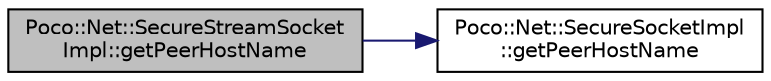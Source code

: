 digraph "Poco::Net::SecureStreamSocketImpl::getPeerHostName"
{
 // LATEX_PDF_SIZE
  edge [fontname="Helvetica",fontsize="10",labelfontname="Helvetica",labelfontsize="10"];
  node [fontname="Helvetica",fontsize="10",shape=record];
  rankdir="LR";
  Node1 [label="Poco::Net::SecureStreamSocket\lImpl::getPeerHostName",height=0.2,width=0.4,color="black", fillcolor="grey75", style="filled", fontcolor="black",tooltip="Sets the peer host name for certificate validation purposes."];
  Node1 -> Node2 [color="midnightblue",fontsize="10",style="solid"];
  Node2 [label="Poco::Net::SecureSocketImpl\l::getPeerHostName",height=0.2,width=0.4,color="black", fillcolor="white", style="filled",URL="$classPoco_1_1Net_1_1SecureSocketImpl.html#a9367e9c3efe45a6a3e2e1a8b5a0f5cd9",tooltip="Sets the peer host name for certificate validation purposes."];
}
